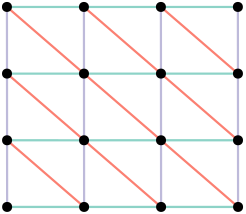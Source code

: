<?xml version="1.0"?>
<!DOCTYPE ipe SYSTEM "ipe.dtd">
<ipe version="70218" creator="Ipe 7.2.18">
<info created="D:20201026074129" modified="D:20201026122335"/>
<ipestyle name="basic">
<symbol name="arrow/arc(spx)">
<path stroke="sym-stroke" fill="sym-stroke" pen="sym-pen">
0 0 m
-1 0.333 l
-1 -0.333 l
h
</path>
</symbol>
<symbol name="arrow/farc(spx)">
<path stroke="sym-stroke" fill="white" pen="sym-pen">
0 0 m
-1 0.333 l
-1 -0.333 l
h
</path>
</symbol>
<symbol name="arrow/ptarc(spx)">
<path stroke="sym-stroke" fill="sym-stroke" pen="sym-pen">
0 0 m
-1 0.333 l
-0.8 0 l
-1 -0.333 l
h
</path>
</symbol>
<symbol name="arrow/fptarc(spx)">
<path stroke="sym-stroke" fill="white" pen="sym-pen">
0 0 m
-1 0.333 l
-0.8 0 l
-1 -0.333 l
h
</path>
</symbol>
<symbol name="mark/circle(sx)" transformations="translations">
<path fill="sym-stroke">
0.6 0 0 0.6 0 0 e
0.4 0 0 0.4 0 0 e
</path>
</symbol>
<symbol name="mark/disk(sx)" transformations="translations">
<path fill="sym-stroke">
0.6 0 0 0.6 0 0 e
</path>
</symbol>
<symbol name="mark/fdisk(sfx)" transformations="translations">
<group>
<path fill="sym-fill">
0.5 0 0 0.5 0 0 e
</path>
<path fill="sym-stroke" fillrule="eofill">
0.6 0 0 0.6 0 0 e
0.4 0 0 0.4 0 0 e
</path>
</group>
</symbol>
<symbol name="mark/box(sx)" transformations="translations">
<path fill="sym-stroke" fillrule="eofill">
-0.6 -0.6 m
0.6 -0.6 l
0.6 0.6 l
-0.6 0.6 l
h
-0.4 -0.4 m
0.4 -0.4 l
0.4 0.4 l
-0.4 0.4 l
h
</path>
</symbol>
<symbol name="mark/square(sx)" transformations="translations">
<path fill="sym-stroke">
-0.6 -0.6 m
0.6 -0.6 l
0.6 0.6 l
-0.6 0.6 l
h
</path>
</symbol>
<symbol name="mark/fsquare(sfx)" transformations="translations">
<group>
<path fill="sym-fill">
-0.5 -0.5 m
0.5 -0.5 l
0.5 0.5 l
-0.5 0.5 l
h
</path>
<path fill="sym-stroke" fillrule="eofill">
-0.6 -0.6 m
0.6 -0.6 l
0.6 0.6 l
-0.6 0.6 l
h
-0.4 -0.4 m
0.4 -0.4 l
0.4 0.4 l
-0.4 0.4 l
h
</path>
</group>
</symbol>
<symbol name="mark/cross(sx)" transformations="translations">
<group>
<path fill="sym-stroke">
-0.43 -0.57 m
0.57 0.43 l
0.43 0.57 l
-0.57 -0.43 l
h
</path>
<path fill="sym-stroke">
-0.43 0.57 m
0.57 -0.43 l
0.43 -0.57 l
-0.57 0.43 l
h
</path>
</group>
</symbol>
<symbol name="arrow/fnormal(spx)">
<path stroke="sym-stroke" fill="white" pen="sym-pen">
0 0 m
-1 0.333 l
-1 -0.333 l
h
</path>
</symbol>
<symbol name="arrow/pointed(spx)">
<path stroke="sym-stroke" fill="sym-stroke" pen="sym-pen">
0 0 m
-1 0.333 l
-0.8 0 l
-1 -0.333 l
h
</path>
</symbol>
<symbol name="arrow/fpointed(spx)">
<path stroke="sym-stroke" fill="white" pen="sym-pen">
0 0 m
-1 0.333 l
-0.8 0 l
-1 -0.333 l
h
</path>
</symbol>
<symbol name="arrow/linear(spx)">
<path stroke="sym-stroke" pen="sym-pen">
-1 0.333 m
0 0 l
-1 -0.333 l
</path>
</symbol>
<symbol name="arrow/fdouble(spx)">
<path stroke="sym-stroke" fill="white" pen="sym-pen">
0 0 m
-1 0.333 l
-1 -0.333 l
h
-1 0 m
-2 0.333 l
-2 -0.333 l
h
</path>
</symbol>
<symbol name="arrow/double(spx)">
<path stroke="sym-stroke" fill="sym-stroke" pen="sym-pen">
0 0 m
-1 0.333 l
-1 -0.333 l
h
-1 0 m
-2 0.333 l
-2 -0.333 l
h
</path>
</symbol>
<symbol name="arrow/mid-normal(spx)">
<path stroke="sym-stroke" fill="sym-stroke" pen="sym-pen">
0.5 0 m
-0.5 0.333 l
-0.5 -0.333 l
h
</path>
</symbol>
<symbol name="arrow/mid-fnormal(spx)">
<path stroke="sym-stroke" fill="white" pen="sym-pen">
0.5 0 m
-0.5 0.333 l
-0.5 -0.333 l
h
</path>
</symbol>
<symbol name="arrow/mid-pointed(spx)">
<path stroke="sym-stroke" fill="sym-stroke" pen="sym-pen">
0.5 0 m
-0.5 0.333 l
-0.3 0 l
-0.5 -0.333 l
h
</path>
</symbol>
<symbol name="arrow/mid-fpointed(spx)">
<path stroke="sym-stroke" fill="white" pen="sym-pen">
0.5 0 m
-0.5 0.333 l
-0.3 0 l
-0.5 -0.333 l
h
</path>
</symbol>
<symbol name="arrow/mid-double(spx)">
<path stroke="sym-stroke" fill="sym-stroke" pen="sym-pen">
1 0 m
0 0.333 l
0 -0.333 l
h
0 0 m
-1 0.333 l
-1 -0.333 l
h
</path>
</symbol>
<symbol name="arrow/mid-fdouble(spx)">
<path stroke="sym-stroke" fill="white" pen="sym-pen">
1 0 m
0 0.333 l
0 -0.333 l
h
0 0 m
-1 0.333 l
-1 -0.333 l
h
</path>
</symbol>
<pen name="heavier" value="0.8"/>
<pen name="fat" value="1.2"/>
<pen name="ultrafat" value="2"/>
<symbolsize name="large" value="5"/>
<symbolsize name="small" value="2"/>
<symbolsize name="tiny" value="1.1"/>
<arrowsize name="large" value="10"/>
<arrowsize name="small" value="5"/>
<arrowsize name="tiny" value="3"/>
<color name="red" value="1 0 0"/>
<color name="blue" value="0 0 1"/>
<color name="green" value="0 1 0"/>
<color name="yellow" value="1 1 0"/>
<color name="orange" value="1 0.647 0"/>
<color name="gold" value="1 0.843 0"/>
<color name="purple" value="0.627 0.125 0.941"/>
<color name="gray" value="0.745"/>
<color name="brown" value="0.647 0.165 0.165"/>
<color name="navy" value="0 0 0.502"/>
<color name="pink" value="1 0.753 0.796"/>
<color name="seagreen" value="0.18 0.545 0.341"/>
<color name="turquoise" value="0.251 0.878 0.816"/>
<color name="violet" value="0.933 0.51 0.933"/>
<color name="darkblue" value="0 0 0.545"/>
<color name="darkcyan" value="0 0.545 0.545"/>
<color name="darkgray" value="0.663"/>
<color name="darkgreen" value="0 0.392 0"/>
<color name="darkmagenta" value="0.545 0 0.545"/>
<color name="darkorange" value="1 0.549 0"/>
<color name="darkred" value="0.545 0 0"/>
<color name="lightblue" value="0.678 0.847 0.902"/>
<color name="lightcyan" value="0.878 1 1"/>
<color name="lightgray" value="0.827"/>
<color name="lightgreen" value="0.565 0.933 0.565"/>
<color name="lightyellow" value="1 1 0.878"/>
<dashstyle name="dotted" value="[1 3] 0"/>
<dashstyle name="dashed" value="[4] 0"/>
<dashstyle name="dash dotted" value="[4 2 1 2] 0"/>
<dashstyle name="dash dot dotted" value="[4 2 1 2 1 2] 0"/>
<textsize name="large" value="\large"/>
<textsize name="small" value="\small"/>
<textsize name="tiny" value="\tiny"/>
<textsize name="Large" value="\Large"/>
<textsize name="LARGE" value="\LARGE"/>
<textsize name="huge" value="\huge"/>
<textsize name="Huge" value="\Huge"/>
<textsize name="footnote" value="\footnotesize"/>
<textstyle name="center" begin="\begin{center}" end="\end{center}"/>
<textstyle name="itemize" begin="\begin{itemize}" end="\end{itemize}"/>
<textstyle name="item" begin="\begin{itemize}\item{}" end="\end{itemize}"/>
<gridsize name="4 pts" value="4"/>
<gridsize name="8 pts (~3 mm)" value="8"/>
<gridsize name="16 pts (~6 mm)" value="16"/>
<gridsize name="32 pts (~12 mm)" value="32"/>
<gridsize name="10 pts (~3.5 mm)" value="10"/>
<gridsize name="20 pts (~7 mm)" value="20"/>
<gridsize name="14 pts (~5 mm)" value="14"/>
<gridsize name="28 pts (~10 mm)" value="28"/>
<gridsize name="56 pts (~20 mm)" value="56"/>
<anglesize name="90 deg" value="90"/>
<anglesize name="60 deg" value="60"/>
<anglesize name="45 deg" value="45"/>
<anglesize name="30 deg" value="30"/>
<anglesize name="22.5 deg" value="22.5"/>
<opacity name="10%" value="0.1"/>
<opacity name="30%" value="0.3"/>
<opacity name="50%" value="0.5"/>
<opacity name="75%" value="0.75"/>
<tiling name="falling" angle="-60" step="4" width="1"/>
<tiling name="rising" angle="30" step="4" width="1"/>
</ipestyle>
<ipestyle name="brew">
<pen name="fattyfatfat" value="4"/>
<color name="aliceblue" value="0.941 0.973 1"/>
<color name="brew1" value="0.552 0.827 0.78"/>
<color name="brew2" value="1 1 0.701"/>
<color name="brew3" value="0.745 0.729 0.854"/>
<color name="brew4" value="0.984 0.501 0.447"/>
<color name="brew5" value="0.501 0.694 0.827"/>
<color name="brew6" value="0.992 0.705 0.384"/>
<color name="brew7" value="0.701 0.87 0.411"/>
<color name="brew8" value="0.988 0.803 0.898"/>
</ipestyle>
<page>
<layer name="hex-board"/>
<layer name="Q"/>
<view layers="Q" active="Q"/>
<path layer="hex-board" matrix="0.576875 0.5 -1.00082 0.866025 720.848 -154.08" stroke="lightgray">
272 640 m
264 653.856 l
248 653.856 l
240 640 l
248 626.144 l
264 626.144 l
h
</path>
<path matrix="0.576875 0.5 -1.00082 0.866025 720.826 -130.081" stroke="lightgray">
272 640 m
264 653.856 l
248 653.856 l
240 640 l
248 626.144 l
264 626.144 l
h
</path>
<path matrix="0.576875 0.5 -1.00082 0.866025 720.804 -106.081" stroke="lightgray">
272 640 m
264 653.856 l
248 653.856 l
240 640 l
248 626.144 l
264 626.144 l
h
</path>
<path matrix="0.576875 0.5 -1.00082 0.866025 720.782 -82.0818" stroke="lightgray">
272 640 m
264 653.856 l
248 653.856 l
240 640 l
248 626.144 l
264 626.144 l
h
</path>
<path matrix="0.576875 0.5 -1.00082 0.866025 665.423 -154.08" stroke="lightgray">
272 640 m
264 653.856 l
248 653.856 l
240 640 l
248 626.144 l
264 626.144 l
h
</path>
<path matrix="0.576875 0.5 -1.00082 0.866025 665.401 -130.081" stroke="lightgray">
272 640 m
264 653.856 l
248 653.856 l
240 640 l
248 626.144 l
264 626.144 l
h
</path>
<path matrix="0.576875 0.5 -1.00082 0.866025 665.379 -106.081" stroke="lightgray">
272 640 m
264 653.856 l
248 653.856 l
240 640 l
248 626.144 l
264 626.144 l
h
</path>
<path matrix="0.576875 0.5 -1.00082 0.866025 665.357 -82.082" stroke="lightgray">
272 640 m
264 653.856 l
248 653.856 l
240 640 l
248 626.144 l
264 626.144 l
h
</path>
<path matrix="0.576875 0.5 -1.00082 0.866025 693.136 -154.08" stroke="lightgray">
272 640 m
264 653.856 l
248 653.856 l
240 640 l
248 626.144 l
264 626.144 l
h
</path>
<path matrix="0.576875 0.5 -1.00082 0.866025 693.114 -130.081" stroke="lightgray">
272 640 m
264 653.856 l
248 653.856 l
240 640 l
248 626.144 l
264 626.144 l
h
</path>
<path matrix="0.576875 0.5 -1.00082 0.866025 693.092 -106.081" stroke="lightgray">
272 640 m
264 653.856 l
248 653.856 l
240 640 l
248 626.144 l
264 626.144 l
h
</path>
<path matrix="0.576875 0.5 -1.00082 0.866025 693.07 -82.0821" stroke="lightgray">
272 640 m
264 653.856 l
248 653.856 l
240 640 l
248 626.144 l
264 626.144 l
h
</path>
<path matrix="0.576875 0.5 -1.00082 0.866025 748.56 -154.079" stroke="lightgray">
272 640 m
264 653.856 l
248 653.856 l
240 640 l
248 626.144 l
264 626.144 l
h
</path>
<path matrix="0.576875 0.5 -1.00082 0.866025 748.539 -130.08" stroke="lightgray">
272 640 m
264 653.856 l
248 653.856 l
240 640 l
248 626.144 l
264 626.144 l
h
</path>
<path matrix="0.576875 0.5 -1.00082 0.866025 748.516 -106.08" stroke="lightgray">
272 640 m
264 653.856 l
248 653.856 l
240 640 l
248 626.144 l
264 626.144 l
h
</path>
<path matrix="0.576875 0.5 -1.00082 0.866025 748.495 -82.0814" stroke="lightgray">
272 640 m
264 653.856 l
248 653.856 l
240 640 l
248 626.144 l
264 626.144 l
h
</path>
<path layer="Q" matrix="1 0 -0.578301 1 296.192 0" stroke="brew1" pen="heavier">
181.829 528.175 m
209.542 528.175 l
</path>
<path matrix="1 0 -0.578301 1 296.192 0" stroke="brew3" pen="heavier">
181.829 528.175 m
195.686 552.175 l
</path>
<path matrix="1 0 -0.578301 1 296.192 0" stroke="brew1" pen="heavier">
195.686 552.175 m
223.399 552.174 l
</path>
<path matrix="1 0 -0.578301 1 296.192 0" stroke="brew3" pen="heavier">
223.399 552.174 m
209.542 528.175 l
</path>
<path matrix="1 0 -0.578301 1 296.192 0" stroke="brew3" pen="heavier">
195.686 552.175 m
209.543 576.174 l
</path>
<path matrix="1 0 -0.578301 1 296.192 0" stroke="brew1" pen="heavier">
209.543 576.174 m
237.256 576.174 l
</path>
<path matrix="1 0 -0.578301 1 296.192 0" stroke="brew3" pen="heavier">
237.256 576.174 m
223.399 552.174 l
</path>
<path matrix="1 0 -0.578301 1 296.192 0" stroke="brew3" pen="heavier">
209.543 576.174 m
223.4 600.174 l
</path>
<path matrix="1 0 -0.578301 1 296.192 0" stroke="brew1" pen="heavier">
223.4 600.174 m
251.113 600.173 l
</path>
<path matrix="1 0 -0.578301 1 296.192 0" stroke="brew3" pen="heavier">
251.113 600.173 m
237.256 576.174 l
</path>
<path matrix="1 0 -0.578301 1 296.192 0" stroke="brew1" pen="heavier">
251.113 600.173 m
278.826 600.174 l
</path>
<path matrix="1 0 -0.578301 1 296.192 0" stroke="brew3" pen="heavier">
278.826 600.174 m
264.969 576.174 l
</path>
<path matrix="1 0 -0.578301 1 296.192 0" stroke="brew1" pen="heavier">
264.969 576.174 m
237.256 576.174 l
</path>
<path matrix="1 0 -0.578301 1 296.192 0" stroke="brew4" pen="heavier">
209.543 576.174 m
223.399 552.174 l
</path>
<path matrix="1 0 -0.578301 1 296.192 0" stroke="brew4" pen="heavier">
195.686 552.175 m
209.542 528.175 l
</path>
<path matrix="1 0 -0.578301 1 296.192 0" stroke="brew4" pen="heavier">
223.4 600.174 m
237.256 576.174 l
</path>
<path matrix="1 0 -0.578301 1 296.192 0" stroke="brew4" pen="heavier">
251.113 600.173 m
264.969 576.174 l
</path>
<path matrix="1 0 -0.578301 1 296.192 0" stroke="brew1" pen="heavier">
223.399 552.174 m
251.112 552.175 l
</path>
<path matrix="1 0 -0.578301 1 296.192 0" stroke="brew3" pen="heavier">
251.112 552.175 m
264.969 576.174 l
</path>
<path matrix="1 0 -0.578301 1 296.192 0" stroke="brew4" pen="heavier">
237.256 576.174 m
251.112 552.175 l
</path>
<path matrix="1 0 -0.578301 1 296.192 0" stroke="brew4" pen="heavier">
223.399 552.174 m
237.255 528.175 l
</path>
<path matrix="1 0 -0.578301 1 296.192 0" stroke="brew1" pen="heavier">
209.542 528.175 m
237.255 528.175 l
</path>
<path matrix="1 0 -0.578301 1 296.192 0" stroke="brew3" pen="heavier">
237.255 528.175 m
251.112 552.175 l
</path>
<path matrix="1 0 -0.578301 1 296.192 0" stroke="brew1" pen="heavier">
278.826 600.174 m
306.538 600.174 l
</path>
<path matrix="1 0 -0.578301 1 296.192 0" stroke="brew1" pen="heavier">
264.969 576.174 m
292.681 576.175 l
</path>
<path matrix="1 0 -0.578301 1 296.192 0" stroke="brew1" pen="heavier">
251.112 552.175 m
278.824 552.175 l
</path>
<path matrix="1 0 -0.578301 1 296.192 0" stroke="brew1" pen="heavier">
237.255 528.175 m
264.967 528.176 l
</path>
<path matrix="1 0 -0.578301 1 296.192 0" stroke="brew4" pen="heavier">
251.112 552.175 m
264.967 528.176 l
</path>
<path matrix="1 0 -0.578301 1 296.192 0" stroke="brew4" pen="heavier">
264.969 576.174 m
278.824 552.175 l
</path>
<path matrix="1 0 -0.578301 1 296.192 0" stroke="brew4" pen="heavier">
278.826 600.174 m
292.681 576.175 l
</path>
<path matrix="1 0 -0.578301 1 296.192 0" stroke="brew3" pen="heavier">
264.967 528.176 m
278.824 552.175 l
</path>
<path matrix="1 0 -0.578301 1 296.192 0" stroke="brew3" pen="heavier">
278.824 552.175 m
292.681 576.175 l
</path>
<path matrix="1 0 -0.578301 1 296.192 0" stroke="brew3" pen="heavier">
292.681 576.175 m
306.538 600.174 l
</path>
<use matrix="1 0 -0.578301 1 252.27 -77.1568" name="mark/disk(sx)" pos="325.796 605.332" size="normal" stroke="black"/>
<use matrix="1 0 -0.578301 1 252.248 -53.1573" name="mark/disk(sx)" pos="325.796 605.332" size="normal" stroke="black"/>
<use matrix="1 0 -0.578301 1 252.226 -29.1578" name="mark/disk(sx)" pos="325.796 605.332" size="normal" stroke="black"/>
<use matrix="1 0 -0.578301 1 252.204 -5.15825" name="mark/disk(sx)" pos="325.796 605.332" size="normal" stroke="black"/>
<use matrix="1 0 -0.578301 1 196.845 -77.157" name="mark/disk(sx)" pos="325.796 605.332" size="normal" stroke="black"/>
<use matrix="1 0 -0.578301 1 196.823 -53.1575" name="mark/disk(sx)" pos="325.796 605.332" size="normal" stroke="black"/>
<use matrix="1 0 -0.578301 1 196.801 -29.158" name="mark/disk(sx)" pos="325.796 605.332" size="normal" stroke="black"/>
<use matrix="1 0 -0.578301 1 196.779 -5.15848" name="mark/disk(sx)" pos="325.796 605.332" size="normal" stroke="black"/>
<use matrix="1 0 -0.578301 1 224.558 -77.1571" name="mark/disk(sx)" pos="325.796 605.332" size="normal" stroke="black"/>
<use matrix="1 0 -0.578301 1 224.536 -53.1576" name="mark/disk(sx)" pos="325.796 605.332" size="normal" stroke="black"/>
<use matrix="1 0 -0.578301 1 224.514 -29.1581" name="mark/disk(sx)" pos="325.796 605.332" size="normal" stroke="black"/>
<use matrix="1 0 -0.578301 1 224.492 -5.1586" name="mark/disk(sx)" pos="325.796 605.332" size="normal" stroke="black"/>
<use matrix="1 0 -0.578301 1 279.983 -77.1564" name="mark/disk(sx)" pos="325.796 605.332" size="normal" stroke="black"/>
<use matrix="1 0 -0.578301 1 279.961 -53.1569" name="mark/disk(sx)" pos="325.796 605.332" size="normal" stroke="black"/>
<use matrix="1 0 -0.578301 1 279.939 -29.1574" name="mark/disk(sx)" pos="325.796 605.332" size="normal" stroke="black"/>
<use matrix="1 0 -0.578301 1 279.917 -5.15789" name="mark/disk(sx)" pos="325.796 605.332" size="normal" stroke="black"/>
</page>
</ipe>
